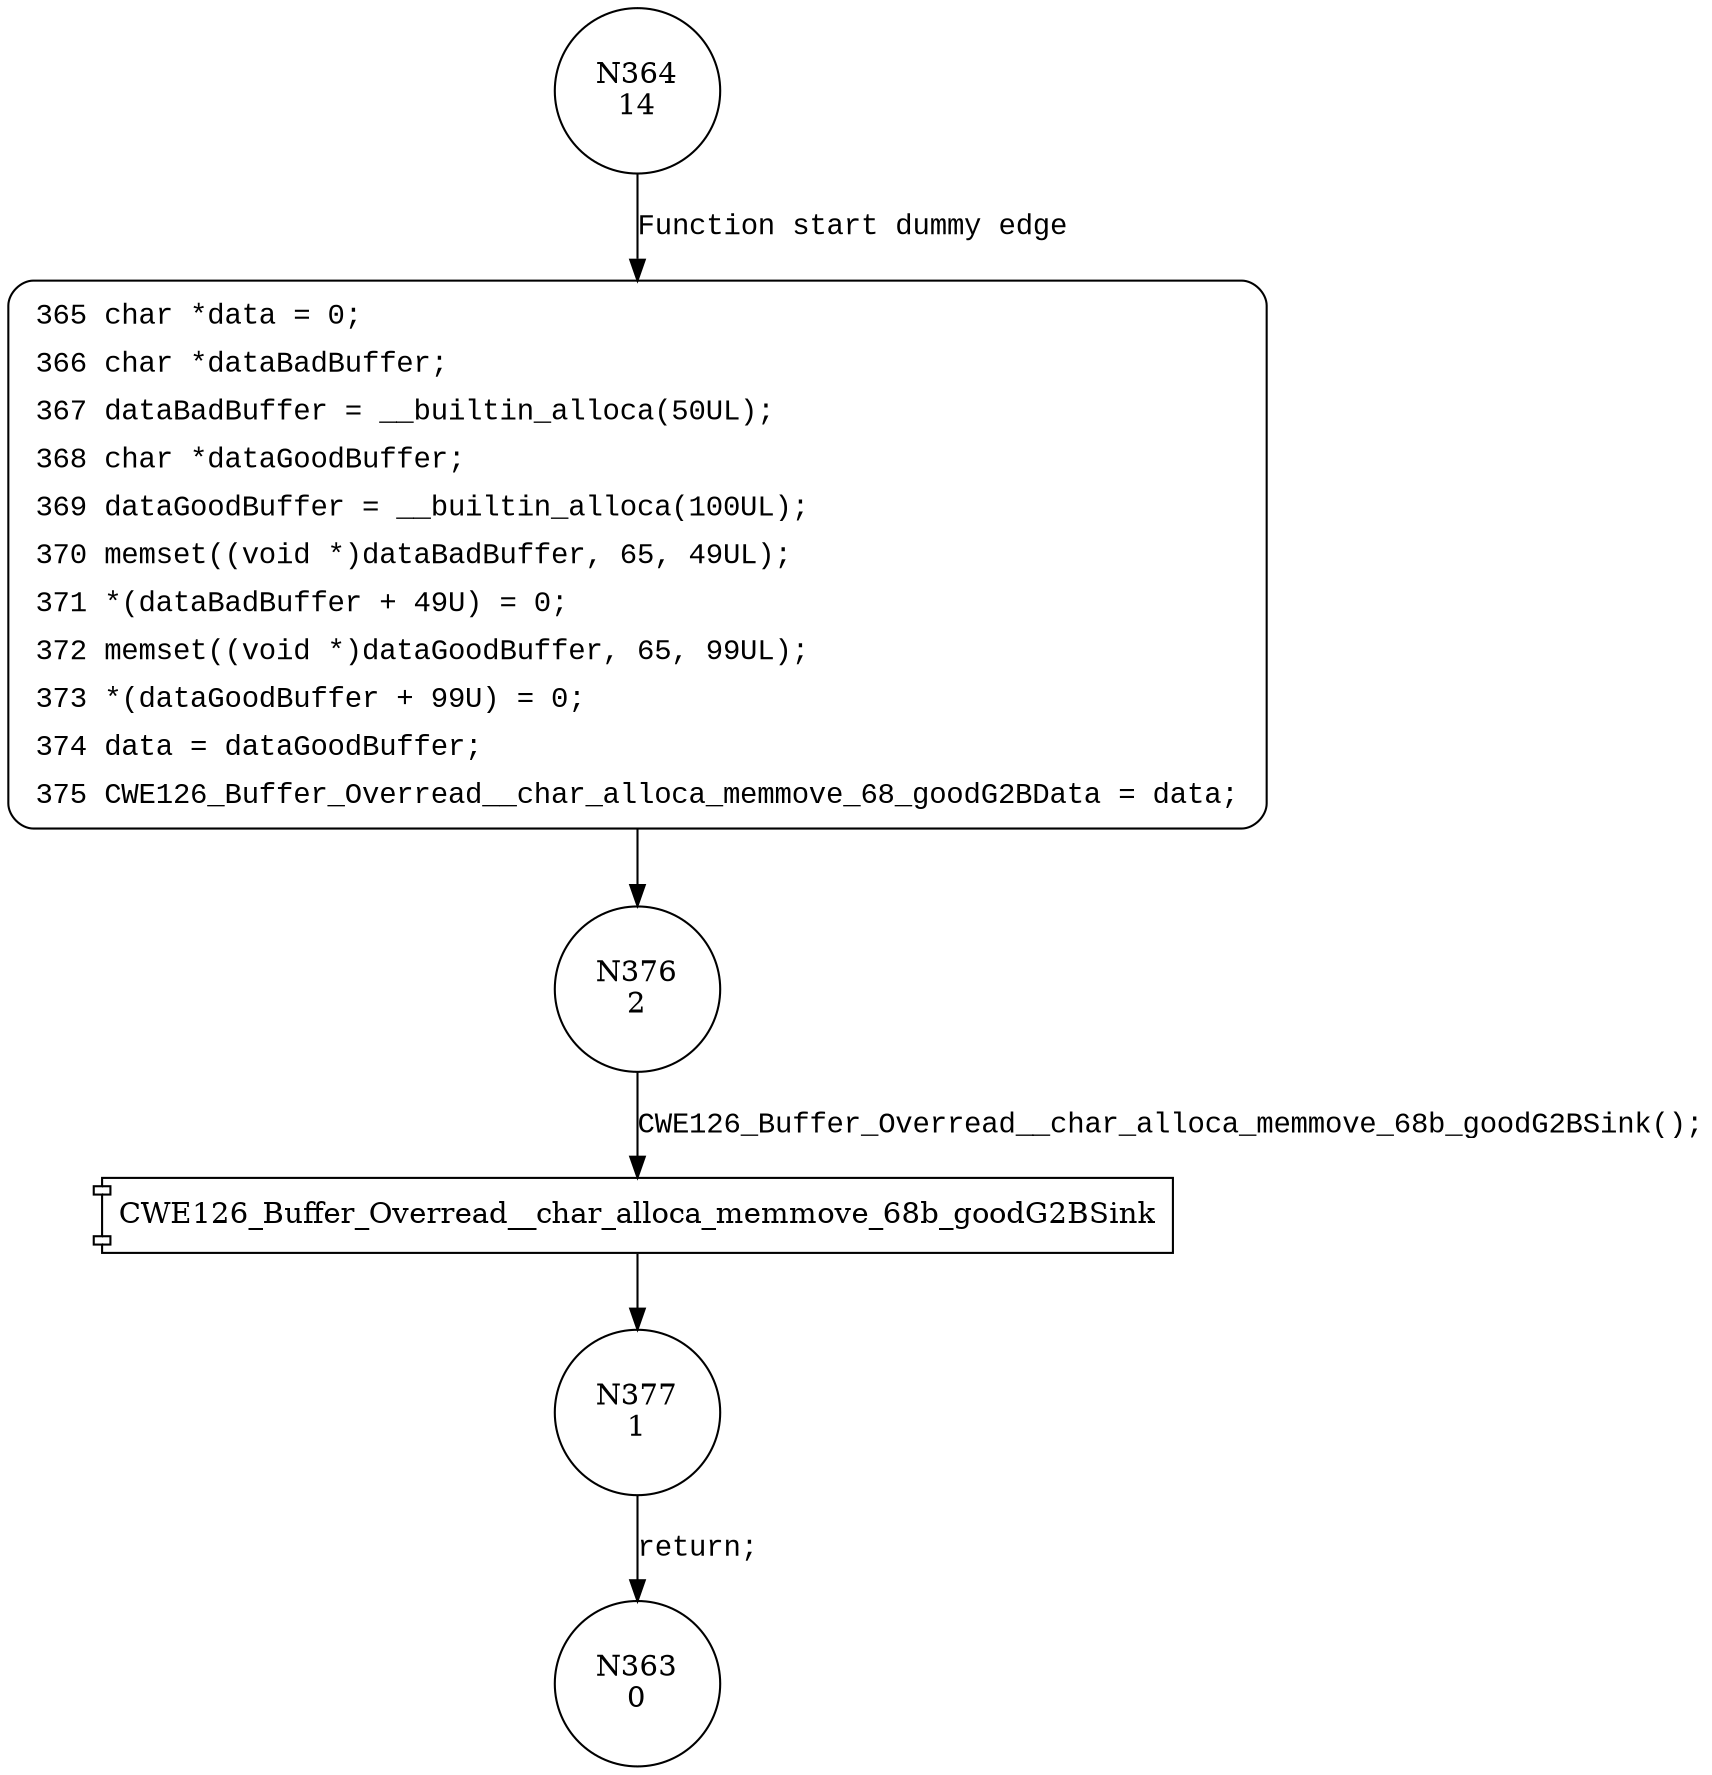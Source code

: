 digraph goodG2B {
364 [shape="circle" label="N364\n14"]
365 [shape="circle" label="N365\n13"]
376 [shape="circle" label="N376\n2"]
377 [shape="circle" label="N377\n1"]
363 [shape="circle" label="N363\n0"]
365 [style="filled,bold" penwidth="1" fillcolor="white" fontname="Courier New" shape="Mrecord" label=<<table border="0" cellborder="0" cellpadding="3" bgcolor="white"><tr><td align="right">365</td><td align="left">char *data = 0;</td></tr><tr><td align="right">366</td><td align="left">char *dataBadBuffer;</td></tr><tr><td align="right">367</td><td align="left">dataBadBuffer = __builtin_alloca(50UL);</td></tr><tr><td align="right">368</td><td align="left">char *dataGoodBuffer;</td></tr><tr><td align="right">369</td><td align="left">dataGoodBuffer = __builtin_alloca(100UL);</td></tr><tr><td align="right">370</td><td align="left">memset((void *)dataBadBuffer, 65, 49UL);</td></tr><tr><td align="right">371</td><td align="left">*(dataBadBuffer + 49U) = 0;</td></tr><tr><td align="right">372</td><td align="left">memset((void *)dataGoodBuffer, 65, 99UL);</td></tr><tr><td align="right">373</td><td align="left">*(dataGoodBuffer + 99U) = 0;</td></tr><tr><td align="right">374</td><td align="left">data = dataGoodBuffer;</td></tr><tr><td align="right">375</td><td align="left">CWE126_Buffer_Overread__char_alloca_memmove_68_goodG2BData = data;</td></tr></table>>]
365 -> 376[label=""]
364 -> 365 [label="Function start dummy edge" fontname="Courier New"]
100015 [shape="component" label="CWE126_Buffer_Overread__char_alloca_memmove_68b_goodG2BSink"]
376 -> 100015 [label="CWE126_Buffer_Overread__char_alloca_memmove_68b_goodG2BSink();" fontname="Courier New"]
100015 -> 377 [label="" fontname="Courier New"]
377 -> 363 [label="return;" fontname="Courier New"]
}